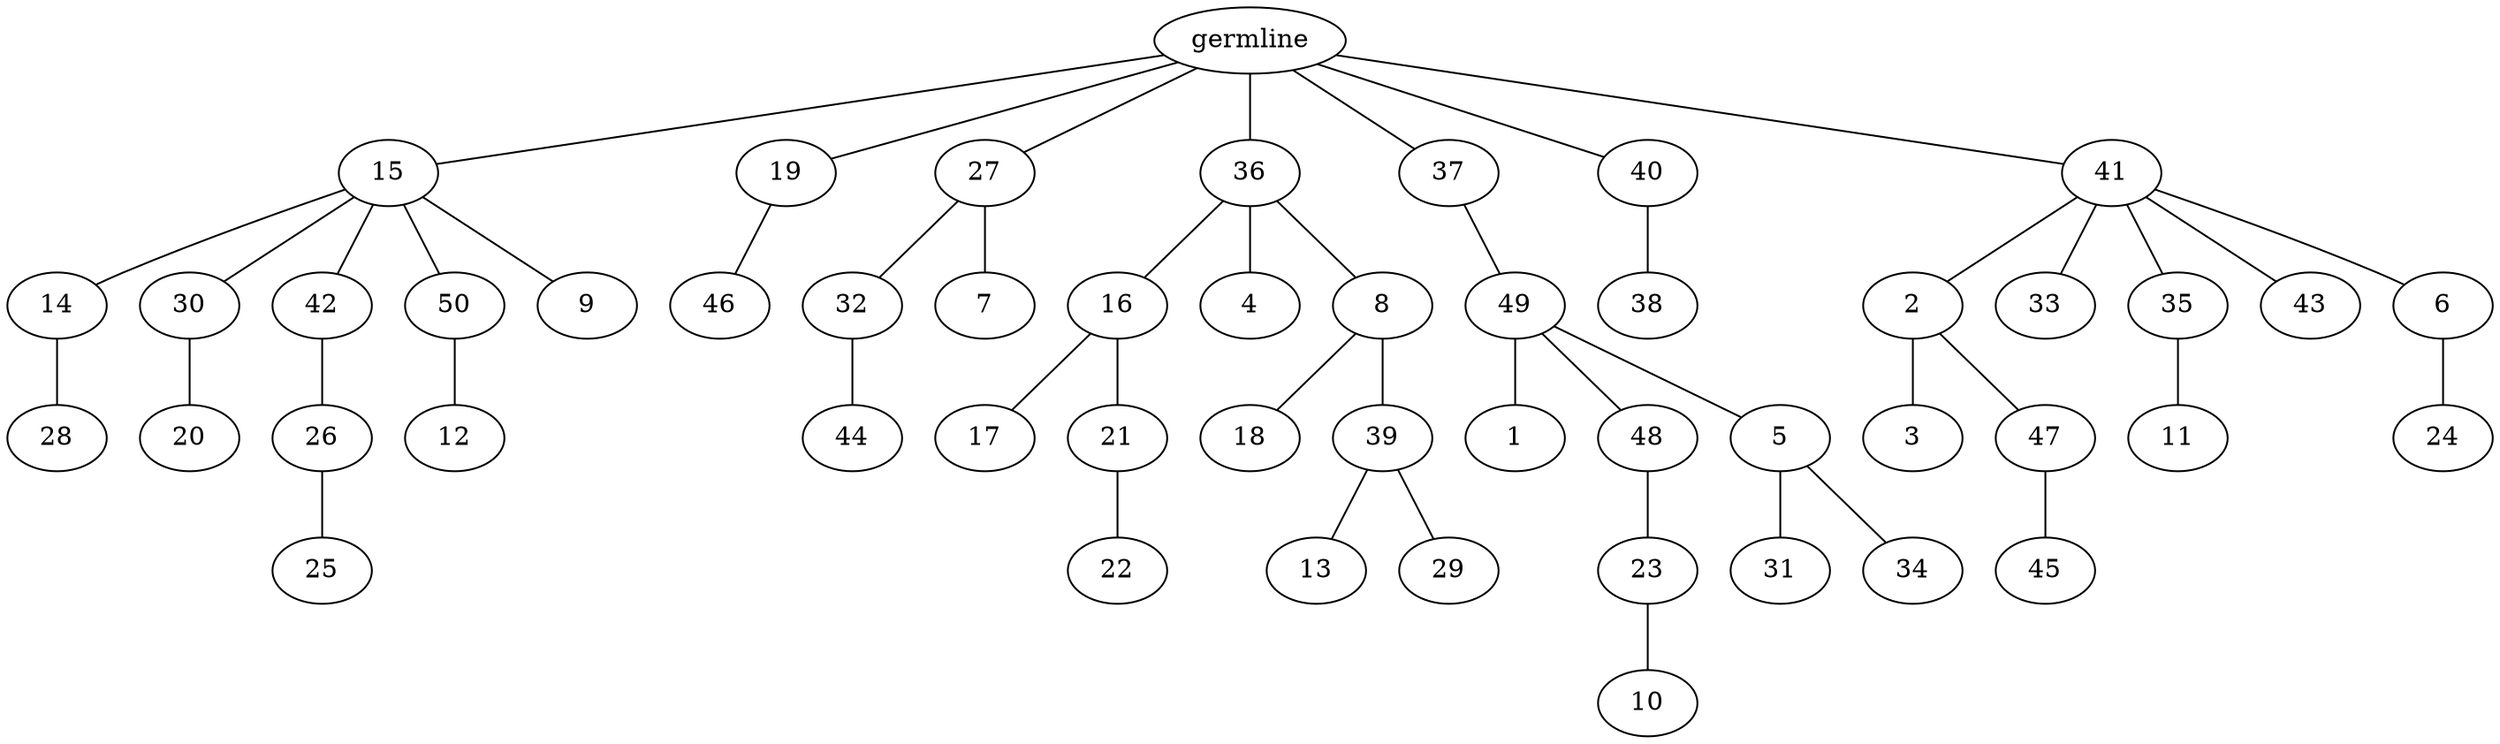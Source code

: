 graph tree {
    "139656067204048" [label="germline"];
    "139656067051776" [label="15"];
    "139656067054800" [label="14"];
    "139656067054896" [label="28"];
    "139656067055568" [label="30"];
    "139656067055184" [label="20"];
    "139656067054848" [label="42"];
    "139656067210592" [label="26"];
    "139656067207808" [label="25"];
    "139656067055232" [label="50"];
    "139656067207376" [label="12"];
    "139656067208240" [label="9"];
    "139656067054752" [label="19"];
    "139656067209488" [label="46"];
    "139656067207616" [label="27"];
    "139656067207232" [label="32"];
    "139656067210352" [label="44"];
    "139656067208768" [label="7"];
    "139656067210496" [label="36"];
    "139656067210112" [label="16"];
    "139656067210736" [label="17"];
    "139656067209008" [label="21"];
    "139656067207904" [label="22"];
    "139656067209920" [label="4"];
    "139656067210880" [label="8"];
    "139656067207328" [label="18"];
    "139656067207472" [label="39"];
    "139656067211120" [label="13"];
    "139656067211072" [label="29"];
    "139656067210688" [label="37"];
    "139656067210208" [label="49"];
    "139656067209824" [label="1"];
    "139656067208624" [label="48"];
    "139656067210640" [label="23"];
    "139656067100976" [label="10"];
    "139656067207424" [label="5"];
    "139656067101552" [label="31"];
    "139656055161712" [label="34"];
    "139656067208432" [label="40"];
    "139656067207952" [label="38"];
    "139656067209584" [label="41"];
    "139656067101024" [label="2"];
    "139656067101600" [label="3"];
    "139656067101312" [label="47"];
    "139656067101360" [label="45"];
    "139656067102560" [label="33"];
    "139656067102272" [label="35"];
    "139656067102704" [label="11"];
    "139656067102896" [label="43"];
    "139656067102032" [label="6"];
    "139656067101648" [label="24"];
    "139656067204048" -- "139656067051776";
    "139656067204048" -- "139656067054752";
    "139656067204048" -- "139656067207616";
    "139656067204048" -- "139656067210496";
    "139656067204048" -- "139656067210688";
    "139656067204048" -- "139656067208432";
    "139656067204048" -- "139656067209584";
    "139656067051776" -- "139656067054800";
    "139656067051776" -- "139656067055568";
    "139656067051776" -- "139656067054848";
    "139656067051776" -- "139656067055232";
    "139656067051776" -- "139656067208240";
    "139656067054800" -- "139656067054896";
    "139656067055568" -- "139656067055184";
    "139656067054848" -- "139656067210592";
    "139656067210592" -- "139656067207808";
    "139656067055232" -- "139656067207376";
    "139656067054752" -- "139656067209488";
    "139656067207616" -- "139656067207232";
    "139656067207616" -- "139656067208768";
    "139656067207232" -- "139656067210352";
    "139656067210496" -- "139656067210112";
    "139656067210496" -- "139656067209920";
    "139656067210496" -- "139656067210880";
    "139656067210112" -- "139656067210736";
    "139656067210112" -- "139656067209008";
    "139656067209008" -- "139656067207904";
    "139656067210880" -- "139656067207328";
    "139656067210880" -- "139656067207472";
    "139656067207472" -- "139656067211120";
    "139656067207472" -- "139656067211072";
    "139656067210688" -- "139656067210208";
    "139656067210208" -- "139656067209824";
    "139656067210208" -- "139656067208624";
    "139656067210208" -- "139656067207424";
    "139656067208624" -- "139656067210640";
    "139656067210640" -- "139656067100976";
    "139656067207424" -- "139656067101552";
    "139656067207424" -- "139656055161712";
    "139656067208432" -- "139656067207952";
    "139656067209584" -- "139656067101024";
    "139656067209584" -- "139656067102560";
    "139656067209584" -- "139656067102272";
    "139656067209584" -- "139656067102896";
    "139656067209584" -- "139656067102032";
    "139656067101024" -- "139656067101600";
    "139656067101024" -- "139656067101312";
    "139656067101312" -- "139656067101360";
    "139656067102272" -- "139656067102704";
    "139656067102032" -- "139656067101648";
}
